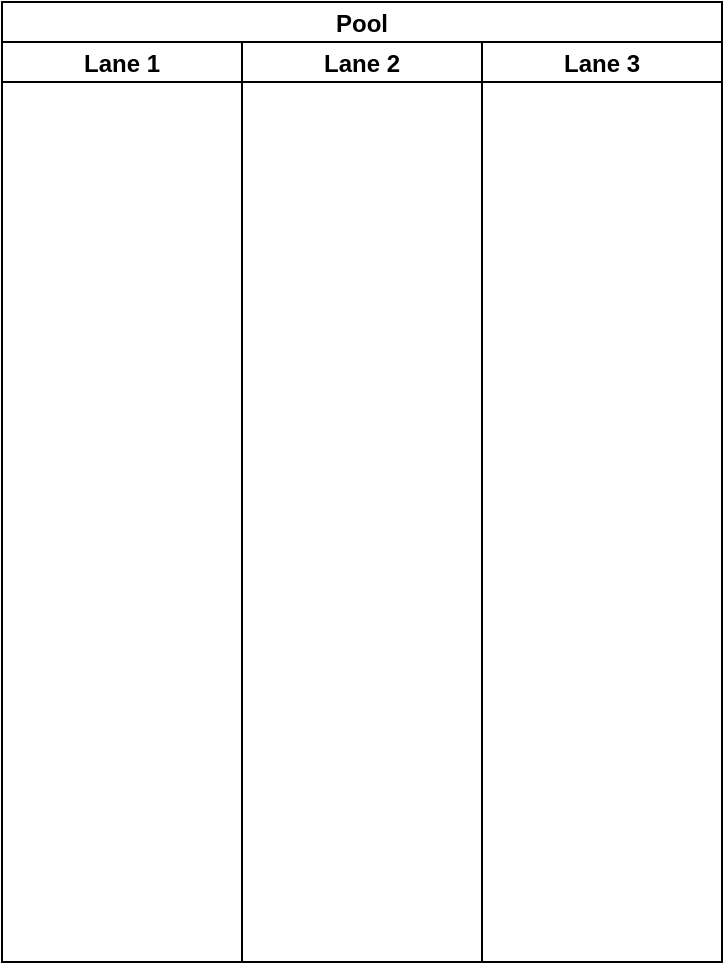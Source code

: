 <mxfile>
    <diagram id="AL-sN7tfACHJqSIeTNgF" name="Página-1">
        <mxGraphModel dx="808" dy="500" grid="1" gridSize="10" guides="1" tooltips="1" connect="1" arrows="1" fold="1" page="1" pageScale="1" pageWidth="827" pageHeight="1169" math="0" shadow="0">
            <root>
                <mxCell id="0"/>
                <mxCell id="1" parent="0"/>
                <mxCell id="2" value="Pool" style="swimlane;childLayout=stackLayout;resizeParent=1;resizeParentMax=0;startSize=20;" vertex="1" parent="1">
                    <mxGeometry x="230" y="20" width="360" height="480" as="geometry"/>
                </mxCell>
                <mxCell id="3" value="Lane 1" style="swimlane;startSize=20;" vertex="1" parent="2">
                    <mxGeometry y="20" width="120" height="460" as="geometry"/>
                </mxCell>
                <mxCell id="4" value="Lane 2" style="swimlane;startSize=20;" vertex="1" parent="2">
                    <mxGeometry x="120" y="20" width="120" height="460" as="geometry"/>
                </mxCell>
                <mxCell id="5" value="Lane 3" style="swimlane;startSize=20;" vertex="1" parent="2">
                    <mxGeometry x="240" y="20" width="120" height="460" as="geometry"/>
                </mxCell>
            </root>
        </mxGraphModel>
    </diagram>
</mxfile>